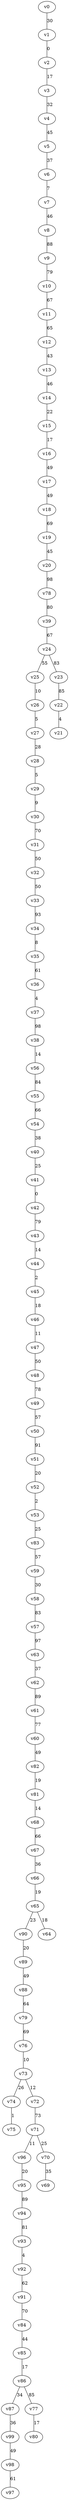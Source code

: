 graph gn100_dfs {
v0 -- v1 [label = "30"];
v1 -- v2 [label = "0"];
v2 -- v3 [label = "17"];
v3 -- v4 [label = "32"];
v4 -- v5 [label = "45"];
v5 -- v6 [label = "37"];
v6 -- v7 [label = "7"];
v7 -- v8 [label = "46"];
v8 -- v9 [label = "88"];
v9 -- v10 [label = "79"];
v10 -- v11 [label = "67"];
v11 -- v12 [label = "65"];
v12 -- v13 [label = "43"];
v13 -- v14 [label = "46"];
v14 -- v15 [label = "22"];
v15 -- v16 [label = "17"];
v16 -- v17 [label = "49"];
v17 -- v18 [label = "49"];
v18 -- v19 [label = "69"];
v19 -- v20 [label = "45"];
v20 -- v78 [label = "98"];
v78 -- v39 [label = "80"];
v39 -- v24 [label = "67"];
v24 -- v25 [label = "55"];
v25 -- v26 [label = "10"];
v26 -- v27 [label = "5"];
v27 -- v28 [label = "28"];
v28 -- v29 [label = "5"];
v29 -- v30 [label = "9"];
v30 -- v31 [label = "70"];
v31 -- v32 [label = "50"];
v32 -- v33 [label = "50"];
v33 -- v34 [label = "93"];
v34 -- v35 [label = "8"];
v35 -- v36 [label = "61"];
v36 -- v37 [label = "4"];
v37 -- v38 [label = "98"];
v38 -- v56 [label = "14"];
v56 -- v55 [label = "84"];
v55 -- v54 [label = "66"];
v54 -- v40 [label = "38"];
v40 -- v41 [label = "25"];
v41 -- v42 [label = "0"];
v42 -- v43 [label = "79"];
v43 -- v44 [label = "14"];
v44 -- v45 [label = "2"];
v45 -- v46 [label = "18"];
v46 -- v47 [label = "11"];
v47 -- v48 [label = "50"];
v48 -- v49 [label = "78"];
v49 -- v50 [label = "57"];
v50 -- v51 [label = "91"];
v51 -- v52 [label = "20"];
v52 -- v53 [label = "2"];
v53 -- v83 [label = "25"];
v83 -- v59 [label = "57"];
v59 -- v58 [label = "30"];
v58 -- v57 [label = "83"];
v57 -- v63 [label = "97"];
v63 -- v62 [label = "37"];
v62 -- v61 [label = "89"];
v61 -- v60 [label = "77"];
v60 -- v82 [label = "49"];
v82 -- v81 [label = "19"];
v81 -- v68 [label = "14"];
v68 -- v67 [label = "66"];
v67 -- v66 [label = "36"];
v66 -- v65 [label = "19"];
v65 -- v90 [label = "23"];
v90 -- v89 [label = "20"];
v89 -- v88 [label = "49"];
v88 -- v79 [label = "64"];
v79 -- v76 [label = "69"];
v76 -- v73 [label = "10"];
v73 -- v74 [label = "26"];
v74 -- v75 [label = "1"];
v73 -- v72 [label = "12"];
v72 -- v71 [label = "73"];
v71 -- v96 [label = "11"];
v96 -- v95 [label = "20"];
v95 -- v94 [label = "89"];
v94 -- v93 [label = "81"];
v93 -- v92 [label = "4"];
v92 -- v91 [label = "62"];
v91 -- v84 [label = "70"];
v84 -- v85 [label = "44"];
v85 -- v86 [label = "17"];
v86 -- v87 [label = "34"];
v87 -- v99 [label = "36"];
v99 -- v98 [label = "49"];
v98 -- v97 [label = "61"];
v86 -- v77 [label = "85"];
v77 -- v80 [label = "17"];
v71 -- v70 [label = "25"];
v70 -- v69 [label = "35"];
v65 -- v64 [label = "18"];
v24 -- v23 [label = "83"];
v23 -- v22 [label = "85"];
v22 -- v21 [label = "4"];
}